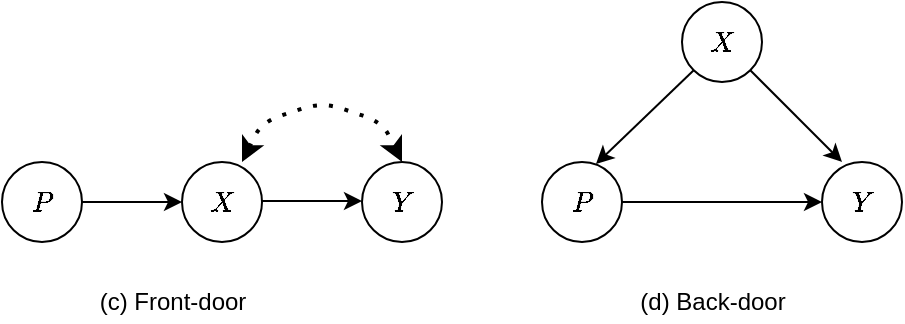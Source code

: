<mxfile version="13.9.9" type="device"><diagram id="lKVSBfTs_ZcpmsF3PClC" name="Page-1"><mxGraphModel dx="852" dy="486" grid="1" gridSize="10" guides="1" tooltips="1" connect="1" arrows="1" fold="1" page="1" pageScale="1" pageWidth="1169" pageHeight="826" math="1" shadow="0"><root><mxCell id="0"/><mxCell id="1" parent="0"/><mxCell id="IdE3yYxNE-aoETydPJnO-1" value="$$P$$" style="ellipse;whiteSpace=wrap;html=1;aspect=fixed;" vertex="1" parent="1"><mxGeometry x="210" y="210" width="40" height="40" as="geometry"/></mxCell><mxCell id="IdE3yYxNE-aoETydPJnO-2" value="$$X$$" style="ellipse;whiteSpace=wrap;html=1;aspect=fixed;" vertex="1" parent="1"><mxGeometry x="300" y="210" width="40" height="40" as="geometry"/></mxCell><mxCell id="IdE3yYxNE-aoETydPJnO-3" value="" style="endArrow=classic;html=1;exitX=1;exitY=0.5;exitDx=0;exitDy=0;entryX=0;entryY=0.5;entryDx=0;entryDy=0;" edge="1" parent="1" source="IdE3yYxNE-aoETydPJnO-1" target="IdE3yYxNE-aoETydPJnO-2"><mxGeometry width="50" height="50" relative="1" as="geometry"><mxPoint x="550" y="330" as="sourcePoint"/><mxPoint x="600" y="280" as="targetPoint"/></mxGeometry></mxCell><mxCell id="IdE3yYxNE-aoETydPJnO-4" value="$$Y$$" style="ellipse;whiteSpace=wrap;html=1;aspect=fixed;" vertex="1" parent="1"><mxGeometry x="390" y="210" width="40" height="40" as="geometry"/></mxCell><mxCell id="IdE3yYxNE-aoETydPJnO-5" value="" style="endArrow=classic;html=1;exitX=1;exitY=0.5;exitDx=0;exitDy=0;entryX=0;entryY=0.5;entryDx=0;entryDy=0;" edge="1" parent="1"><mxGeometry width="50" height="50" relative="1" as="geometry"><mxPoint x="340" y="229.5" as="sourcePoint"/><mxPoint x="390" y="229.5" as="targetPoint"/></mxGeometry></mxCell><mxCell id="IdE3yYxNE-aoETydPJnO-6" value="" style="endArrow=classic;dashed=1;html=1;dashPattern=1 3;strokeWidth=2;exitX=0.75;exitY=0;exitDx=0;exitDy=0;exitPerimeter=0;entryX=0.5;entryY=0;entryDx=0;entryDy=0;startArrow=classic;startFill=1;endFill=1;" edge="1" parent="1" source="IdE3yYxNE-aoETydPJnO-2" target="IdE3yYxNE-aoETydPJnO-4"><mxGeometry width="50" height="50" relative="1" as="geometry"><mxPoint x="310" y="270" as="sourcePoint"/><mxPoint x="360" y="220" as="targetPoint"/><Array as="points"><mxPoint x="340" y="190"/><mxPoint x="370" y="180"/><mxPoint x="400" y="190"/></Array></mxGeometry></mxCell><mxCell id="IdE3yYxNE-aoETydPJnO-7" value="(c) Front-door" style="text;html=1;align=center;verticalAlign=middle;resizable=0;points=[];autosize=1;" vertex="1" parent="1"><mxGeometry x="250" y="270" width="90" height="20" as="geometry"/></mxCell><mxCell id="IdE3yYxNE-aoETydPJnO-8" value="$$X$$" style="ellipse;whiteSpace=wrap;html=1;aspect=fixed;" vertex="1" parent="1"><mxGeometry x="550" y="130" width="40" height="40" as="geometry"/></mxCell><mxCell id="IdE3yYxNE-aoETydPJnO-9" value="$$P$$" style="ellipse;whiteSpace=wrap;html=1;aspect=fixed;" vertex="1" parent="1"><mxGeometry x="480" y="210" width="40" height="40" as="geometry"/></mxCell><mxCell id="IdE3yYxNE-aoETydPJnO-10" value="" style="endArrow=classic;html=1;entryX=0.675;entryY=0.025;entryDx=0;entryDy=0;entryPerimeter=0;exitX=0;exitY=1;exitDx=0;exitDy=0;" edge="1" parent="1" source="IdE3yYxNE-aoETydPJnO-8" target="IdE3yYxNE-aoETydPJnO-9"><mxGeometry width="50" height="50" relative="1" as="geometry"><mxPoint x="560" y="170" as="sourcePoint"/><mxPoint x="527" y="210" as="targetPoint"/><Array as="points"/></mxGeometry></mxCell><mxCell id="IdE3yYxNE-aoETydPJnO-11" value="$$Y$$" style="ellipse;whiteSpace=wrap;html=1;aspect=fixed;" vertex="1" parent="1"><mxGeometry x="620" y="210" width="40" height="40" as="geometry"/></mxCell><mxCell id="IdE3yYxNE-aoETydPJnO-12" value="" style="endArrow=classic;html=1;exitX=1;exitY=0.5;exitDx=0;exitDy=0;entryX=0;entryY=0.5;entryDx=0;entryDy=0;" edge="1" parent="1" source="IdE3yYxNE-aoETydPJnO-9" target="IdE3yYxNE-aoETydPJnO-11"><mxGeometry width="50" height="50" relative="1" as="geometry"><mxPoint x="540" y="229.5" as="sourcePoint"/><mxPoint x="590" y="229.5" as="targetPoint"/></mxGeometry></mxCell><mxCell id="IdE3yYxNE-aoETydPJnO-13" value="" style="endArrow=classic;html=1;entryX=0.25;entryY=0;entryDx=0;entryDy=0;exitX=1;exitY=1;exitDx=0;exitDy=0;entryPerimeter=0;" edge="1" parent="1" source="IdE3yYxNE-aoETydPJnO-8" target="IdE3yYxNE-aoETydPJnO-11"><mxGeometry width="50" height="50" relative="1" as="geometry"><mxPoint x="580" y="170" as="sourcePoint"/><mxPoint x="537" y="220" as="targetPoint"/><Array as="points"/></mxGeometry></mxCell><mxCell id="IdE3yYxNE-aoETydPJnO-14" value="(d) Back-door" style="text;html=1;align=center;verticalAlign=middle;resizable=0;points=[];autosize=1;" vertex="1" parent="1"><mxGeometry x="520" y="270" width="90" height="20" as="geometry"/></mxCell></root></mxGraphModel></diagram></mxfile>